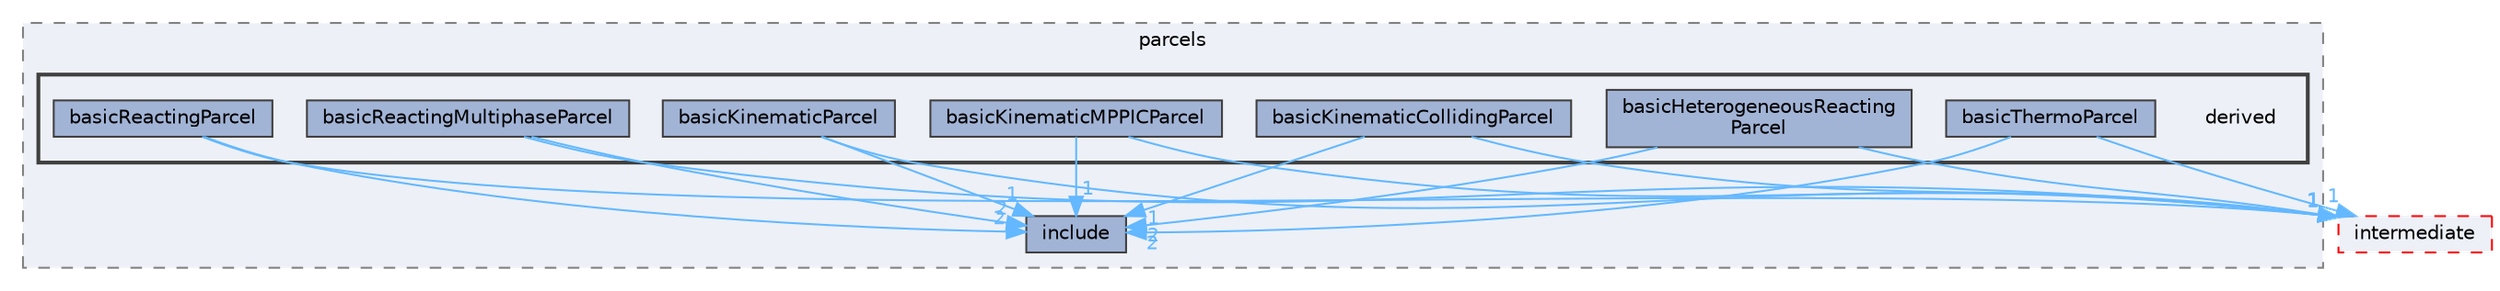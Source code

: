 digraph "src/lagrangian/turbulence/parcels/derived"
{
 // LATEX_PDF_SIZE
  bgcolor="transparent";
  edge [fontname=Helvetica,fontsize=10,labelfontname=Helvetica,labelfontsize=10];
  node [fontname=Helvetica,fontsize=10,shape=box,height=0.2,width=0.4];
  compound=true
  subgraph clusterdir_f4470e492b052055a8f68ab9bbd08f78 {
    graph [ bgcolor="#edf0f7", pencolor="grey50", label="parcels", fontname=Helvetica,fontsize=10 style="filled,dashed", URL="dir_f4470e492b052055a8f68ab9bbd08f78.html",tooltip=""]
  dir_4c86786517f583c36f967b917cdc384c [label="include", fillcolor="#a2b4d6", color="grey25", style="filled", URL="dir_4c86786517f583c36f967b917cdc384c.html",tooltip=""];
  subgraph clusterdir_2cf64de3012ec3719f94a92ff2c4c98e {
    graph [ bgcolor="#edf0f7", pencolor="grey25", label="", fontname=Helvetica,fontsize=10 style="filled,bold", URL="dir_2cf64de3012ec3719f94a92ff2c4c98e.html",tooltip=""]
    dir_2cf64de3012ec3719f94a92ff2c4c98e [shape=plaintext, label="derived"];
  dir_b58f70287a7e0335c499cade5f8f4457 [label="basicHeterogeneousReacting\lParcel", fillcolor="#a2b4d6", color="grey25", style="filled", URL="dir_b58f70287a7e0335c499cade5f8f4457.html",tooltip=""];
  dir_ddee8681083a0c8fdd7c11c58dcb3d5d [label="basicKinematicCollidingParcel", fillcolor="#a2b4d6", color="grey25", style="filled", URL="dir_ddee8681083a0c8fdd7c11c58dcb3d5d.html",tooltip=""];
  dir_697a60bc69c2ac52e6869c0521caf018 [label="basicKinematicMPPICParcel", fillcolor="#a2b4d6", color="grey25", style="filled", URL="dir_697a60bc69c2ac52e6869c0521caf018.html",tooltip=""];
  dir_ae74799e95516b2b5d598b7e21f0d770 [label="basicKinematicParcel", fillcolor="#a2b4d6", color="grey25", style="filled", URL="dir_ae74799e95516b2b5d598b7e21f0d770.html",tooltip=""];
  dir_686f0e1a895bfeb96b2c20ad983bcb6c [label="basicReactingMultiphaseParcel", fillcolor="#a2b4d6", color="grey25", style="filled", URL="dir_686f0e1a895bfeb96b2c20ad983bcb6c.html",tooltip=""];
  dir_ee3778d22165050254781dc7d137ccf3 [label="basicReactingParcel", fillcolor="#a2b4d6", color="grey25", style="filled", URL="dir_ee3778d22165050254781dc7d137ccf3.html",tooltip=""];
  dir_9a0eb136d7ca847a957d14e22189098d [label="basicThermoParcel", fillcolor="#a2b4d6", color="grey25", style="filled", URL="dir_9a0eb136d7ca847a957d14e22189098d.html",tooltip=""];
  }
  }
  dir_d3c32a493136c130c1f0d51f4f35c297 [label="intermediate", fillcolor="#edf0f7", color="red", style="filled,dashed", URL="dir_d3c32a493136c130c1f0d51f4f35c297.html",tooltip=""];
  dir_b58f70287a7e0335c499cade5f8f4457->dir_4c86786517f583c36f967b917cdc384c [headlabel="2", labeldistance=1.5 headhref="dir_000225_001803.html" href="dir_000225_001803.html" color="steelblue1" fontcolor="steelblue1"];
  dir_b58f70287a7e0335c499cade5f8f4457->dir_d3c32a493136c130c1f0d51f4f35c297 [headlabel="1", labeldistance=1.5 headhref="dir_000225_001913.html" href="dir_000225_001913.html" color="steelblue1" fontcolor="steelblue1"];
  dir_ddee8681083a0c8fdd7c11c58dcb3d5d->dir_4c86786517f583c36f967b917cdc384c [headlabel="1", labeldistance=1.5 headhref="dir_000229_001803.html" href="dir_000229_001803.html" color="steelblue1" fontcolor="steelblue1"];
  dir_ddee8681083a0c8fdd7c11c58dcb3d5d->dir_d3c32a493136c130c1f0d51f4f35c297 [headlabel="1", labeldistance=1.5 headhref="dir_000229_001913.html" href="dir_000229_001913.html" color="steelblue1" fontcolor="steelblue1"];
  dir_697a60bc69c2ac52e6869c0521caf018->dir_4c86786517f583c36f967b917cdc384c [headlabel="1", labeldistance=1.5 headhref="dir_000232_001803.html" href="dir_000232_001803.html" color="steelblue1" fontcolor="steelblue1"];
  dir_697a60bc69c2ac52e6869c0521caf018->dir_d3c32a493136c130c1f0d51f4f35c297 [headlabel="1", labeldistance=1.5 headhref="dir_000232_001913.html" href="dir_000232_001913.html" color="steelblue1" fontcolor="steelblue1"];
  dir_ae74799e95516b2b5d598b7e21f0d770->dir_4c86786517f583c36f967b917cdc384c [headlabel="1", labeldistance=1.5 headhref="dir_000234_001803.html" href="dir_000234_001803.html" color="steelblue1" fontcolor="steelblue1"];
  dir_ae74799e95516b2b5d598b7e21f0d770->dir_d3c32a493136c130c1f0d51f4f35c297 [headlabel="1", labeldistance=1.5 headhref="dir_000234_001913.html" href="dir_000234_001913.html" color="steelblue1" fontcolor="steelblue1"];
  dir_686f0e1a895bfeb96b2c20ad983bcb6c->dir_4c86786517f583c36f967b917cdc384c [headlabel="2", labeldistance=1.5 headhref="dir_000240_001803.html" href="dir_000240_001803.html" color="steelblue1" fontcolor="steelblue1"];
  dir_686f0e1a895bfeb96b2c20ad983bcb6c->dir_d3c32a493136c130c1f0d51f4f35c297 [headlabel="1", labeldistance=1.5 headhref="dir_000240_001913.html" href="dir_000240_001913.html" color="steelblue1" fontcolor="steelblue1"];
  dir_ee3778d22165050254781dc7d137ccf3->dir_4c86786517f583c36f967b917cdc384c [headlabel="2", labeldistance=1.5 headhref="dir_000242_001803.html" href="dir_000242_001803.html" color="steelblue1" fontcolor="steelblue1"];
  dir_ee3778d22165050254781dc7d137ccf3->dir_d3c32a493136c130c1f0d51f4f35c297 [headlabel="1", labeldistance=1.5 headhref="dir_000242_001913.html" href="dir_000242_001913.html" color="steelblue1" fontcolor="steelblue1"];
  dir_9a0eb136d7ca847a957d14e22189098d->dir_4c86786517f583c36f967b917cdc384c [headlabel="2", labeldistance=1.5 headhref="dir_000253_001803.html" href="dir_000253_001803.html" color="steelblue1" fontcolor="steelblue1"];
  dir_9a0eb136d7ca847a957d14e22189098d->dir_d3c32a493136c130c1f0d51f4f35c297 [headlabel="1", labeldistance=1.5 headhref="dir_000253_001913.html" href="dir_000253_001913.html" color="steelblue1" fontcolor="steelblue1"];
}

